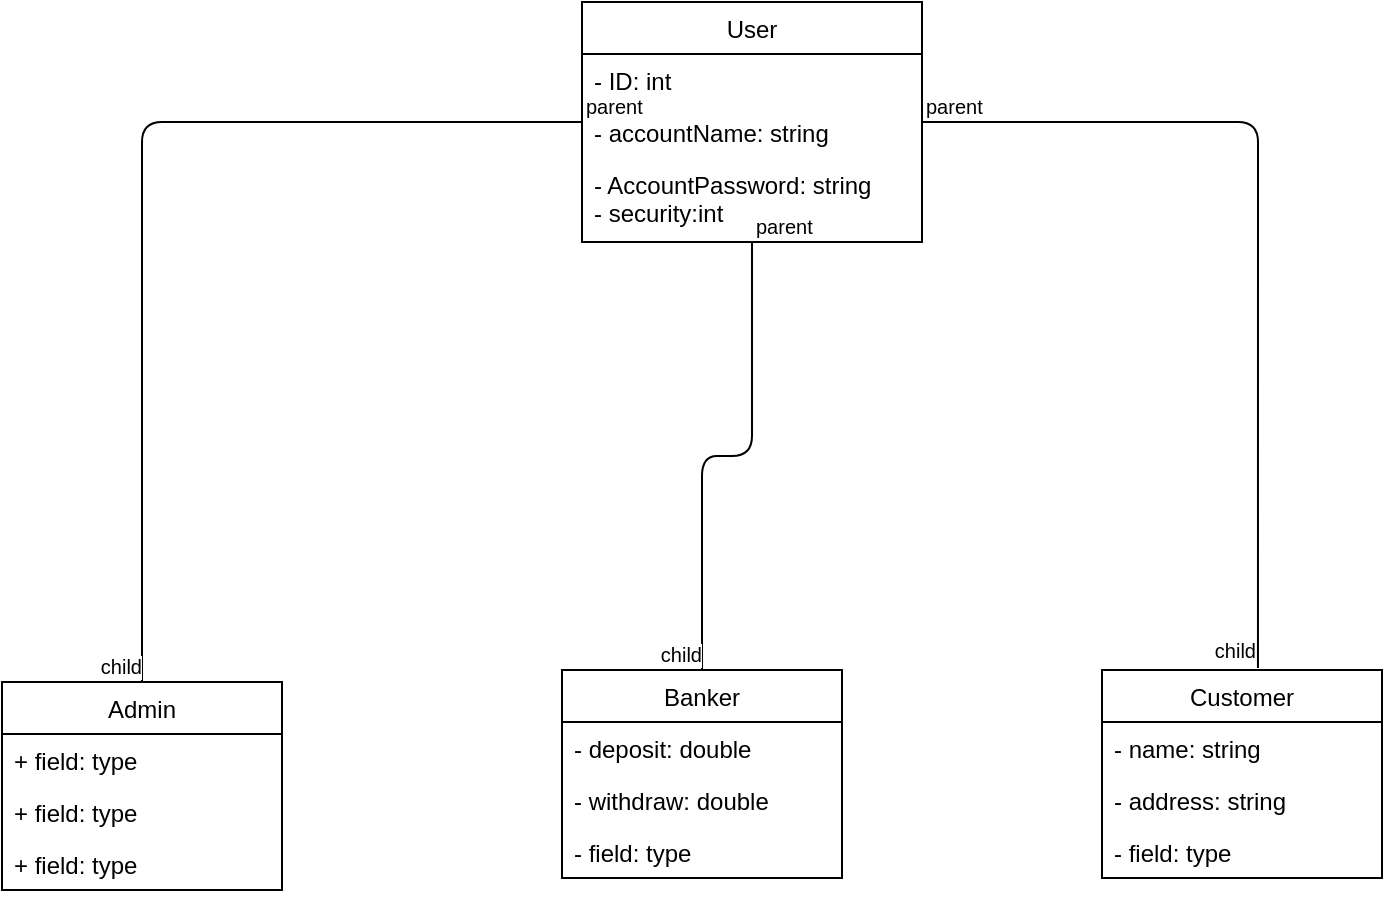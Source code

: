 <mxfile version="12.2.4" type="device" pages="1"><diagram id="ZLskeNJTBaYvywP2oTPO" name="Page-1"><mxGraphModel dx="1408" dy="780" grid="1" gridSize="10" guides="1" tooltips="1" connect="1" arrows="1" fold="1" page="1" pageScale="1" pageWidth="850" pageHeight="1100" math="0" shadow="0"><root><mxCell id="0"/><mxCell id="1" parent="0"/><mxCell id="-l8HlpjVzXJ_a5rH8V-C-1" value="User" style="swimlane;fontStyle=0;childLayout=stackLayout;horizontal=1;startSize=26;fillColor=none;horizontalStack=0;resizeParent=1;resizeParentMax=0;resizeLast=0;collapsible=1;marginBottom=0;" vertex="1" parent="1"><mxGeometry x="360" y="70" width="170" height="120" as="geometry"/></mxCell><mxCell id="-l8HlpjVzXJ_a5rH8V-C-2" value="- ID: int" style="text;strokeColor=none;fillColor=none;align=left;verticalAlign=top;spacingLeft=4;spacingRight=4;overflow=hidden;rotatable=0;points=[[0,0.5],[1,0.5]];portConstraint=eastwest;" vertex="1" parent="-l8HlpjVzXJ_a5rH8V-C-1"><mxGeometry y="26" width="170" height="26" as="geometry"/></mxCell><mxCell id="-l8HlpjVzXJ_a5rH8V-C-3" value="- accountName: string" style="text;strokeColor=none;fillColor=none;align=left;verticalAlign=top;spacingLeft=4;spacingRight=4;overflow=hidden;rotatable=0;points=[[0,0.5],[1,0.5]];portConstraint=eastwest;" vertex="1" parent="-l8HlpjVzXJ_a5rH8V-C-1"><mxGeometry y="52" width="170" height="26" as="geometry"/></mxCell><mxCell id="-l8HlpjVzXJ_a5rH8V-C-4" value="- AccountPassword: string&#10;- security:int" style="text;strokeColor=none;fillColor=none;align=left;verticalAlign=top;spacingLeft=4;spacingRight=4;overflow=hidden;rotatable=0;points=[[0,0.5],[1,0.5]];portConstraint=eastwest;" vertex="1" parent="-l8HlpjVzXJ_a5rH8V-C-1"><mxGeometry y="78" width="170" height="42" as="geometry"/></mxCell><mxCell id="-l8HlpjVzXJ_a5rH8V-C-5" value="Admin" style="swimlane;fontStyle=0;childLayout=stackLayout;horizontal=1;startSize=26;fillColor=none;horizontalStack=0;resizeParent=1;resizeParentMax=0;resizeLast=0;collapsible=1;marginBottom=0;" vertex="1" parent="1"><mxGeometry x="70" y="410" width="140" height="104" as="geometry"/></mxCell><mxCell id="-l8HlpjVzXJ_a5rH8V-C-6" value="+ field: type" style="text;strokeColor=none;fillColor=none;align=left;verticalAlign=top;spacingLeft=4;spacingRight=4;overflow=hidden;rotatable=0;points=[[0,0.5],[1,0.5]];portConstraint=eastwest;" vertex="1" parent="-l8HlpjVzXJ_a5rH8V-C-5"><mxGeometry y="26" width="140" height="26" as="geometry"/></mxCell><mxCell id="-l8HlpjVzXJ_a5rH8V-C-7" value="+ field: type" style="text;strokeColor=none;fillColor=none;align=left;verticalAlign=top;spacingLeft=4;spacingRight=4;overflow=hidden;rotatable=0;points=[[0,0.5],[1,0.5]];portConstraint=eastwest;" vertex="1" parent="-l8HlpjVzXJ_a5rH8V-C-5"><mxGeometry y="52" width="140" height="26" as="geometry"/></mxCell><mxCell id="-l8HlpjVzXJ_a5rH8V-C-8" value="+ field: type" style="text;strokeColor=none;fillColor=none;align=left;verticalAlign=top;spacingLeft=4;spacingRight=4;overflow=hidden;rotatable=0;points=[[0,0.5],[1,0.5]];portConstraint=eastwest;" vertex="1" parent="-l8HlpjVzXJ_a5rH8V-C-5"><mxGeometry y="78" width="140" height="26" as="geometry"/></mxCell><mxCell id="-l8HlpjVzXJ_a5rH8V-C-9" value="Banker" style="swimlane;fontStyle=0;childLayout=stackLayout;horizontal=1;startSize=26;fillColor=none;horizontalStack=0;resizeParent=1;resizeParentMax=0;resizeLast=0;collapsible=1;marginBottom=0;" vertex="1" parent="1"><mxGeometry x="350" y="404" width="140" height="104" as="geometry"/></mxCell><mxCell id="-l8HlpjVzXJ_a5rH8V-C-10" value="- deposit: double" style="text;strokeColor=none;fillColor=none;align=left;verticalAlign=top;spacingLeft=4;spacingRight=4;overflow=hidden;rotatable=0;points=[[0,0.5],[1,0.5]];portConstraint=eastwest;" vertex="1" parent="-l8HlpjVzXJ_a5rH8V-C-9"><mxGeometry y="26" width="140" height="26" as="geometry"/></mxCell><mxCell id="-l8HlpjVzXJ_a5rH8V-C-11" value="- withdraw: double" style="text;strokeColor=none;fillColor=none;align=left;verticalAlign=top;spacingLeft=4;spacingRight=4;overflow=hidden;rotatable=0;points=[[0,0.5],[1,0.5]];portConstraint=eastwest;" vertex="1" parent="-l8HlpjVzXJ_a5rH8V-C-9"><mxGeometry y="52" width="140" height="26" as="geometry"/></mxCell><mxCell id="-l8HlpjVzXJ_a5rH8V-C-12" value="- field: type" style="text;strokeColor=none;fillColor=none;align=left;verticalAlign=top;spacingLeft=4;spacingRight=4;overflow=hidden;rotatable=0;points=[[0,0.5],[1,0.5]];portConstraint=eastwest;" vertex="1" parent="-l8HlpjVzXJ_a5rH8V-C-9"><mxGeometry y="78" width="140" height="26" as="geometry"/></mxCell><mxCell id="-l8HlpjVzXJ_a5rH8V-C-13" value="Customer" style="swimlane;fontStyle=0;childLayout=stackLayout;horizontal=1;startSize=26;fillColor=none;horizontalStack=0;resizeParent=1;resizeParentMax=0;resizeLast=0;collapsible=1;marginBottom=0;" vertex="1" parent="1"><mxGeometry x="620" y="404" width="140" height="104" as="geometry"/></mxCell><mxCell id="-l8HlpjVzXJ_a5rH8V-C-14" value="- name: string" style="text;strokeColor=none;fillColor=none;align=left;verticalAlign=top;spacingLeft=4;spacingRight=4;overflow=hidden;rotatable=0;points=[[0,0.5],[1,0.5]];portConstraint=eastwest;" vertex="1" parent="-l8HlpjVzXJ_a5rH8V-C-13"><mxGeometry y="26" width="140" height="26" as="geometry"/></mxCell><mxCell id="-l8HlpjVzXJ_a5rH8V-C-15" value="- address: string" style="text;strokeColor=none;fillColor=none;align=left;verticalAlign=top;spacingLeft=4;spacingRight=4;overflow=hidden;rotatable=0;points=[[0,0.5],[1,0.5]];portConstraint=eastwest;" vertex="1" parent="-l8HlpjVzXJ_a5rH8V-C-13"><mxGeometry y="52" width="140" height="26" as="geometry"/></mxCell><mxCell id="-l8HlpjVzXJ_a5rH8V-C-16" value="- field: type" style="text;strokeColor=none;fillColor=none;align=left;verticalAlign=top;spacingLeft=4;spacingRight=4;overflow=hidden;rotatable=0;points=[[0,0.5],[1,0.5]];portConstraint=eastwest;" vertex="1" parent="-l8HlpjVzXJ_a5rH8V-C-13"><mxGeometry y="78" width="140" height="26" as="geometry"/></mxCell><mxCell id="-l8HlpjVzXJ_a5rH8V-C-19" value="" style="endArrow=none;html=1;edgeStyle=orthogonalEdgeStyle;" edge="1" parent="1" source="-l8HlpjVzXJ_a5rH8V-C-1" target="-l8HlpjVzXJ_a5rH8V-C-9"><mxGeometry relative="1" as="geometry"><mxPoint x="370" y="260" as="sourcePoint"/><mxPoint x="530" y="260" as="targetPoint"/></mxGeometry></mxCell><mxCell id="-l8HlpjVzXJ_a5rH8V-C-20" value="parent" style="resizable=0;html=1;align=left;verticalAlign=bottom;labelBackgroundColor=#ffffff;fontSize=10;" connectable="0" vertex="1" parent="-l8HlpjVzXJ_a5rH8V-C-19"><mxGeometry x="-1" relative="1" as="geometry"/></mxCell><mxCell id="-l8HlpjVzXJ_a5rH8V-C-21" value="child" style="resizable=0;html=1;align=right;verticalAlign=bottom;labelBackgroundColor=#ffffff;fontSize=10;" connectable="0" vertex="1" parent="-l8HlpjVzXJ_a5rH8V-C-19"><mxGeometry x="1" relative="1" as="geometry"/></mxCell><mxCell id="-l8HlpjVzXJ_a5rH8V-C-23" value="" style="endArrow=none;html=1;edgeStyle=orthogonalEdgeStyle;" edge="1" parent="1" source="-l8HlpjVzXJ_a5rH8V-C-1" target="-l8HlpjVzXJ_a5rH8V-C-5"><mxGeometry relative="1" as="geometry"><mxPoint x="70" y="540" as="sourcePoint"/><mxPoint x="230" y="540" as="targetPoint"/></mxGeometry></mxCell><mxCell id="-l8HlpjVzXJ_a5rH8V-C-24" value="parent" style="resizable=0;html=1;align=left;verticalAlign=bottom;labelBackgroundColor=#ffffff;fontSize=10;" connectable="0" vertex="1" parent="-l8HlpjVzXJ_a5rH8V-C-23"><mxGeometry x="-1" relative="1" as="geometry"/></mxCell><mxCell id="-l8HlpjVzXJ_a5rH8V-C-25" value="child" style="resizable=0;html=1;align=right;verticalAlign=bottom;labelBackgroundColor=#ffffff;fontSize=10;" connectable="0" vertex="1" parent="-l8HlpjVzXJ_a5rH8V-C-23"><mxGeometry x="1" relative="1" as="geometry"/></mxCell><mxCell id="-l8HlpjVzXJ_a5rH8V-C-26" value="" style="endArrow=none;html=1;edgeStyle=orthogonalEdgeStyle;entryX=0.557;entryY=-0.01;entryDx=0;entryDy=0;entryPerimeter=0;" edge="1" parent="1" source="-l8HlpjVzXJ_a5rH8V-C-1" target="-l8HlpjVzXJ_a5rH8V-C-13"><mxGeometry relative="1" as="geometry"><mxPoint x="580" y="290" as="sourcePoint"/><mxPoint x="740" y="290" as="targetPoint"/></mxGeometry></mxCell><mxCell id="-l8HlpjVzXJ_a5rH8V-C-27" value="parent" style="resizable=0;html=1;align=left;verticalAlign=bottom;labelBackgroundColor=#ffffff;fontSize=10;" connectable="0" vertex="1" parent="-l8HlpjVzXJ_a5rH8V-C-26"><mxGeometry x="-1" relative="1" as="geometry"/></mxCell><mxCell id="-l8HlpjVzXJ_a5rH8V-C-28" value="child" style="resizable=0;html=1;align=right;verticalAlign=bottom;labelBackgroundColor=#ffffff;fontSize=10;" connectable="0" vertex="1" parent="-l8HlpjVzXJ_a5rH8V-C-26"><mxGeometry x="1" relative="1" as="geometry"/></mxCell></root></mxGraphModel></diagram></mxfile>